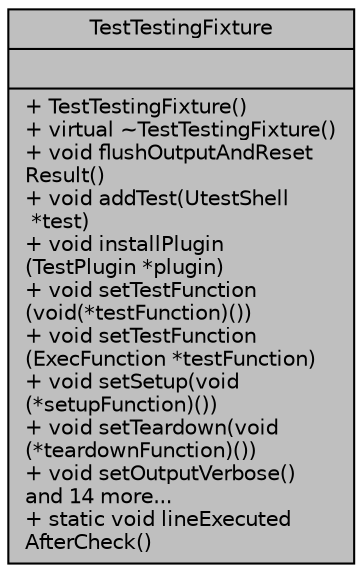 digraph "TestTestingFixture"
{
 // LATEX_PDF_SIZE
  edge [fontname="Helvetica",fontsize="10",labelfontname="Helvetica",labelfontsize="10"];
  node [fontname="Helvetica",fontsize="10",shape=record];
  Node1 [label="{TestTestingFixture\n||+  TestTestingFixture()\l+ virtual ~TestTestingFixture()\l+ void flushOutputAndReset\lResult()\l+ void addTest(UtestShell\l *test)\l+ void installPlugin\l(TestPlugin *plugin)\l+ void setTestFunction\l(void(*testFunction)())\l+ void setTestFunction\l(ExecFunction *testFunction)\l+ void setSetup(void\l(*setupFunction)())\l+ void setTeardown(void\l(*teardownFunction)())\l+ void setOutputVerbose()\land 14 more...\l+ static void lineExecuted\lAfterCheck()\l}",height=0.2,width=0.4,color="black", fillcolor="grey75", style="filled", fontcolor="black",tooltip=" "];
}
